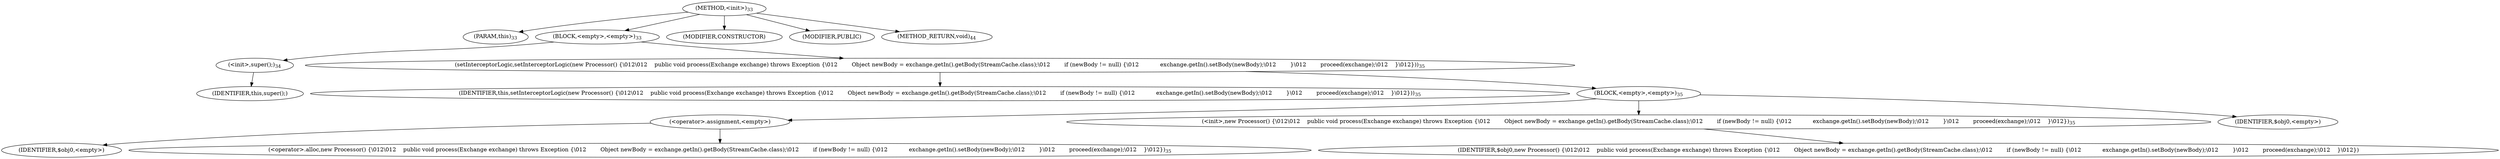 digraph "&lt;init&gt;" {  
"12" [label = <(METHOD,&lt;init&gt;)<SUB>33</SUB>> ]
"4" [label = <(PARAM,this)<SUB>33</SUB>> ]
"13" [label = <(BLOCK,&lt;empty&gt;,&lt;empty&gt;)<SUB>33</SUB>> ]
"14" [label = <(&lt;init&gt;,super();)<SUB>34</SUB>> ]
"3" [label = <(IDENTIFIER,this,super();)> ]
"15" [label = <(setInterceptorLogic,setInterceptorLogic(new Processor() {\012\012    public void process(Exchange exchange) throws Exception {\012        Object newBody = exchange.getIn().getBody(StreamCache.class);\012        if (newBody != null) {\012            exchange.getIn().setBody(newBody);\012        }\012        proceed(exchange);\012    }\012}))<SUB>35</SUB>> ]
"5" [label = <(IDENTIFIER,this,setInterceptorLogic(new Processor() {\012\012    public void process(Exchange exchange) throws Exception {\012        Object newBody = exchange.getIn().getBody(StreamCache.class);\012        if (newBody != null) {\012            exchange.getIn().setBody(newBody);\012        }\012        proceed(exchange);\012    }\012}))<SUB>35</SUB>> ]
"16" [label = <(BLOCK,&lt;empty&gt;,&lt;empty&gt;)<SUB>35</SUB>> ]
"17" [label = <(&lt;operator&gt;.assignment,&lt;empty&gt;)> ]
"18" [label = <(IDENTIFIER,$obj0,&lt;empty&gt;)> ]
"19" [label = <(&lt;operator&gt;.alloc,new Processor() {\012\012    public void process(Exchange exchange) throws Exception {\012        Object newBody = exchange.getIn().getBody(StreamCache.class);\012        if (newBody != null) {\012            exchange.getIn().setBody(newBody);\012        }\012        proceed(exchange);\012    }\012})<SUB>35</SUB>> ]
"20" [label = <(&lt;init&gt;,new Processor() {\012\012    public void process(Exchange exchange) throws Exception {\012        Object newBody = exchange.getIn().getBody(StreamCache.class);\012        if (newBody != null) {\012            exchange.getIn().setBody(newBody);\012        }\012        proceed(exchange);\012    }\012})<SUB>35</SUB>> ]
"21" [label = <(IDENTIFIER,$obj0,new Processor() {\012\012    public void process(Exchange exchange) throws Exception {\012        Object newBody = exchange.getIn().getBody(StreamCache.class);\012        if (newBody != null) {\012            exchange.getIn().setBody(newBody);\012        }\012        proceed(exchange);\012    }\012})> ]
"22" [label = <(IDENTIFIER,$obj0,&lt;empty&gt;)> ]
"23" [label = <(MODIFIER,CONSTRUCTOR)> ]
"24" [label = <(MODIFIER,PUBLIC)> ]
"25" [label = <(METHOD_RETURN,void)<SUB>44</SUB>> ]
  "12" -> "4" 
  "12" -> "13" 
  "12" -> "23" 
  "12" -> "24" 
  "12" -> "25" 
  "13" -> "14" 
  "13" -> "15" 
  "14" -> "3" 
  "15" -> "5" 
  "15" -> "16" 
  "16" -> "17" 
  "16" -> "20" 
  "16" -> "22" 
  "17" -> "18" 
  "17" -> "19" 
  "20" -> "21" 
}
